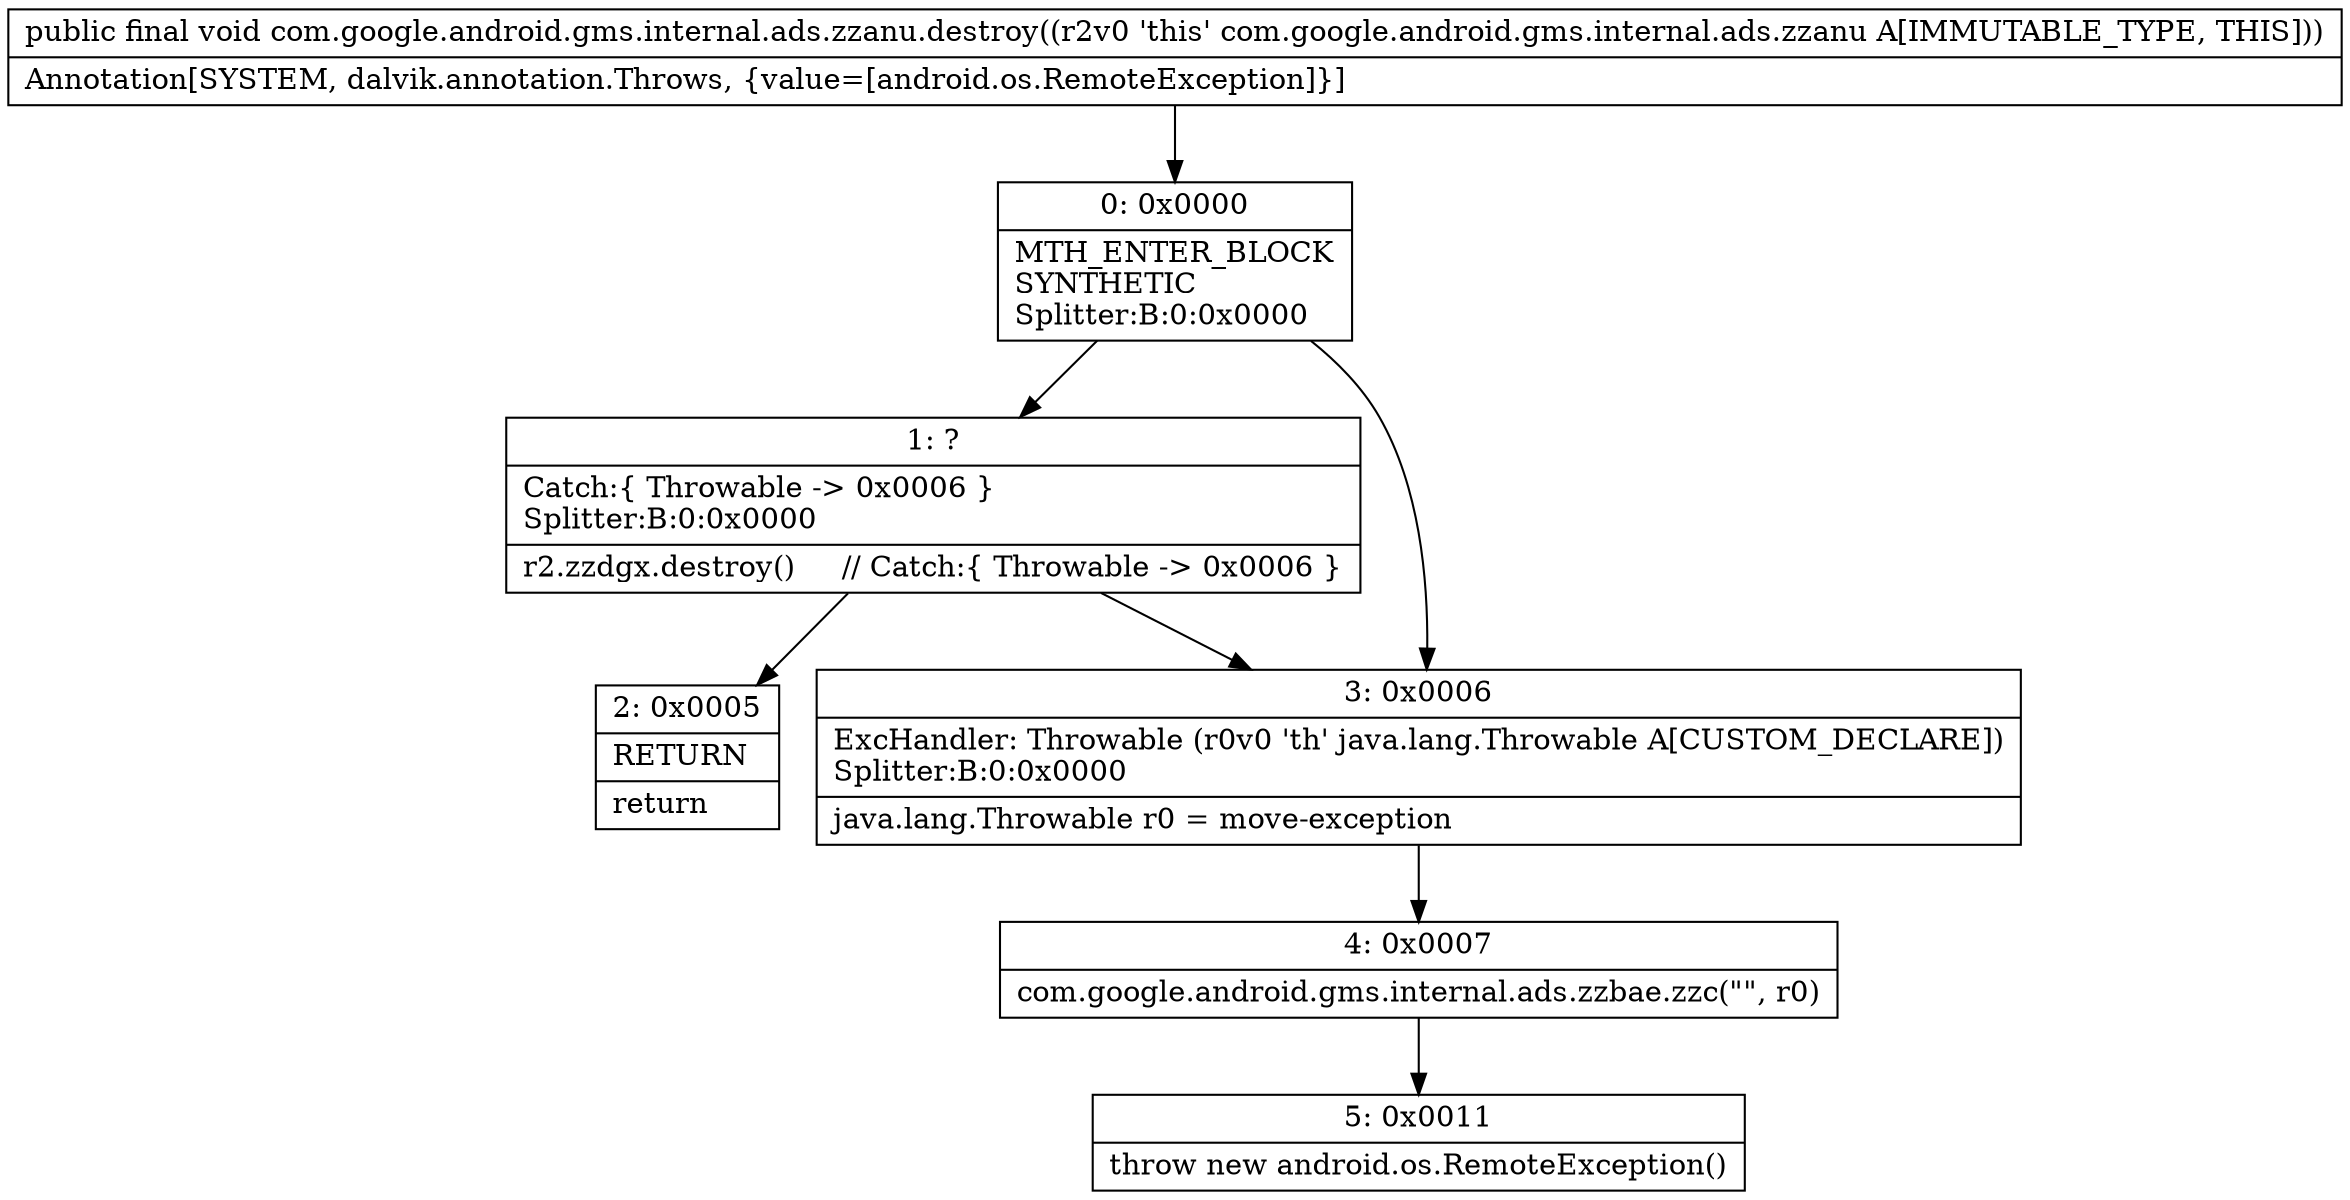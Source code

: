 digraph "CFG forcom.google.android.gms.internal.ads.zzanu.destroy()V" {
Node_0 [shape=record,label="{0\:\ 0x0000|MTH_ENTER_BLOCK\lSYNTHETIC\lSplitter:B:0:0x0000\l}"];
Node_1 [shape=record,label="{1\:\ ?|Catch:\{ Throwable \-\> 0x0006 \}\lSplitter:B:0:0x0000\l|r2.zzdgx.destroy()     \/\/ Catch:\{ Throwable \-\> 0x0006 \}\l}"];
Node_2 [shape=record,label="{2\:\ 0x0005|RETURN\l|return\l}"];
Node_3 [shape=record,label="{3\:\ 0x0006|ExcHandler: Throwable (r0v0 'th' java.lang.Throwable A[CUSTOM_DECLARE])\lSplitter:B:0:0x0000\l|java.lang.Throwable r0 = move\-exception\l}"];
Node_4 [shape=record,label="{4\:\ 0x0007|com.google.android.gms.internal.ads.zzbae.zzc(\"\", r0)\l}"];
Node_5 [shape=record,label="{5\:\ 0x0011|throw new android.os.RemoteException()\l}"];
MethodNode[shape=record,label="{public final void com.google.android.gms.internal.ads.zzanu.destroy((r2v0 'this' com.google.android.gms.internal.ads.zzanu A[IMMUTABLE_TYPE, THIS]))  | Annotation[SYSTEM, dalvik.annotation.Throws, \{value=[android.os.RemoteException]\}]\l}"];
MethodNode -> Node_0;
Node_0 -> Node_1;
Node_0 -> Node_3;
Node_1 -> Node_2;
Node_1 -> Node_3;
Node_3 -> Node_4;
Node_4 -> Node_5;
}

